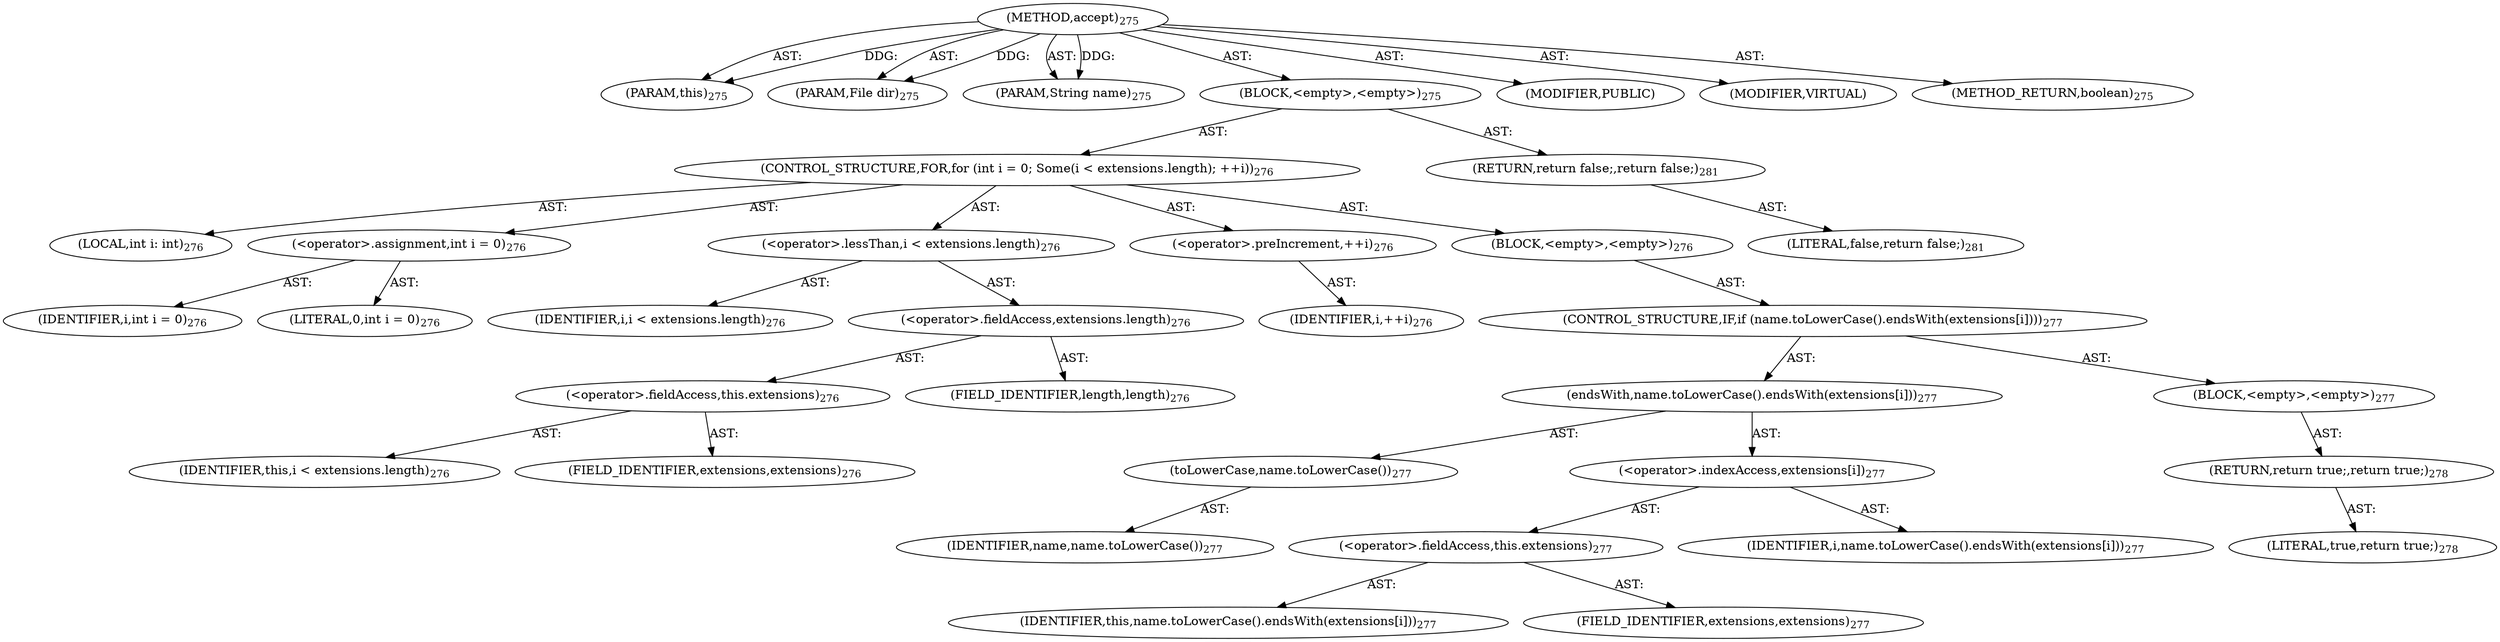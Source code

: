 digraph "accept" {  
"111669149703" [label = <(METHOD,accept)<SUB>275</SUB>> ]
"115964117002" [label = <(PARAM,this)<SUB>275</SUB>> ]
"115964117003" [label = <(PARAM,File dir)<SUB>275</SUB>> ]
"115964117004" [label = <(PARAM,String name)<SUB>275</SUB>> ]
"25769803813" [label = <(BLOCK,&lt;empty&gt;,&lt;empty&gt;)<SUB>275</SUB>> ]
"47244640283" [label = <(CONTROL_STRUCTURE,FOR,for (int i = 0; Some(i &lt; extensions.length); ++i))<SUB>276</SUB>> ]
"94489280539" [label = <(LOCAL,int i: int)<SUB>276</SUB>> ]
"30064771228" [label = <(&lt;operator&gt;.assignment,int i = 0)<SUB>276</SUB>> ]
"68719476880" [label = <(IDENTIFIER,i,int i = 0)<SUB>276</SUB>> ]
"90194313264" [label = <(LITERAL,0,int i = 0)<SUB>276</SUB>> ]
"30064771229" [label = <(&lt;operator&gt;.lessThan,i &lt; extensions.length)<SUB>276</SUB>> ]
"68719476881" [label = <(IDENTIFIER,i,i &lt; extensions.length)<SUB>276</SUB>> ]
"30064771230" [label = <(&lt;operator&gt;.fieldAccess,extensions.length)<SUB>276</SUB>> ]
"30064771231" [label = <(&lt;operator&gt;.fieldAccess,this.extensions)<SUB>276</SUB>> ]
"68719476882" [label = <(IDENTIFIER,this,i &lt; extensions.length)<SUB>276</SUB>> ]
"55834574858" [label = <(FIELD_IDENTIFIER,extensions,extensions)<SUB>276</SUB>> ]
"55834574859" [label = <(FIELD_IDENTIFIER,length,length)<SUB>276</SUB>> ]
"30064771232" [label = <(&lt;operator&gt;.preIncrement,++i)<SUB>276</SUB>> ]
"68719476883" [label = <(IDENTIFIER,i,++i)<SUB>276</SUB>> ]
"25769803814" [label = <(BLOCK,&lt;empty&gt;,&lt;empty&gt;)<SUB>276</SUB>> ]
"47244640284" [label = <(CONTROL_STRUCTURE,IF,if (name.toLowerCase().endsWith(extensions[i])))<SUB>277</SUB>> ]
"30064771233" [label = <(endsWith,name.toLowerCase().endsWith(extensions[i]))<SUB>277</SUB>> ]
"30064771234" [label = <(toLowerCase,name.toLowerCase())<SUB>277</SUB>> ]
"68719476884" [label = <(IDENTIFIER,name,name.toLowerCase())<SUB>277</SUB>> ]
"30064771235" [label = <(&lt;operator&gt;.indexAccess,extensions[i])<SUB>277</SUB>> ]
"30064771236" [label = <(&lt;operator&gt;.fieldAccess,this.extensions)<SUB>277</SUB>> ]
"68719476885" [label = <(IDENTIFIER,this,name.toLowerCase().endsWith(extensions[i]))<SUB>277</SUB>> ]
"55834574860" [label = <(FIELD_IDENTIFIER,extensions,extensions)<SUB>277</SUB>> ]
"68719476886" [label = <(IDENTIFIER,i,name.toLowerCase().endsWith(extensions[i]))<SUB>277</SUB>> ]
"25769803815" [label = <(BLOCK,&lt;empty&gt;,&lt;empty&gt;)<SUB>277</SUB>> ]
"146028888076" [label = <(RETURN,return true;,return true;)<SUB>278</SUB>> ]
"90194313265" [label = <(LITERAL,true,return true;)<SUB>278</SUB>> ]
"146028888077" [label = <(RETURN,return false;,return false;)<SUB>281</SUB>> ]
"90194313266" [label = <(LITERAL,false,return false;)<SUB>281</SUB>> ]
"133143986190" [label = <(MODIFIER,PUBLIC)> ]
"133143986191" [label = <(MODIFIER,VIRTUAL)> ]
"128849018887" [label = <(METHOD_RETURN,boolean)<SUB>275</SUB>> ]
  "111669149703" -> "115964117002"  [ label = "AST: "] 
  "111669149703" -> "115964117003"  [ label = "AST: "] 
  "111669149703" -> "115964117004"  [ label = "AST: "] 
  "111669149703" -> "25769803813"  [ label = "AST: "] 
  "111669149703" -> "133143986190"  [ label = "AST: "] 
  "111669149703" -> "133143986191"  [ label = "AST: "] 
  "111669149703" -> "128849018887"  [ label = "AST: "] 
  "25769803813" -> "47244640283"  [ label = "AST: "] 
  "25769803813" -> "146028888077"  [ label = "AST: "] 
  "47244640283" -> "94489280539"  [ label = "AST: "] 
  "47244640283" -> "30064771228"  [ label = "AST: "] 
  "47244640283" -> "30064771229"  [ label = "AST: "] 
  "47244640283" -> "30064771232"  [ label = "AST: "] 
  "47244640283" -> "25769803814"  [ label = "AST: "] 
  "30064771228" -> "68719476880"  [ label = "AST: "] 
  "30064771228" -> "90194313264"  [ label = "AST: "] 
  "30064771229" -> "68719476881"  [ label = "AST: "] 
  "30064771229" -> "30064771230"  [ label = "AST: "] 
  "30064771230" -> "30064771231"  [ label = "AST: "] 
  "30064771230" -> "55834574859"  [ label = "AST: "] 
  "30064771231" -> "68719476882"  [ label = "AST: "] 
  "30064771231" -> "55834574858"  [ label = "AST: "] 
  "30064771232" -> "68719476883"  [ label = "AST: "] 
  "25769803814" -> "47244640284"  [ label = "AST: "] 
  "47244640284" -> "30064771233"  [ label = "AST: "] 
  "47244640284" -> "25769803815"  [ label = "AST: "] 
  "30064771233" -> "30064771234"  [ label = "AST: "] 
  "30064771233" -> "30064771235"  [ label = "AST: "] 
  "30064771234" -> "68719476884"  [ label = "AST: "] 
  "30064771235" -> "30064771236"  [ label = "AST: "] 
  "30064771235" -> "68719476886"  [ label = "AST: "] 
  "30064771236" -> "68719476885"  [ label = "AST: "] 
  "30064771236" -> "55834574860"  [ label = "AST: "] 
  "25769803815" -> "146028888076"  [ label = "AST: "] 
  "146028888076" -> "90194313265"  [ label = "AST: "] 
  "146028888077" -> "90194313266"  [ label = "AST: "] 
  "111669149703" -> "115964117002"  [ label = "DDG: "] 
  "111669149703" -> "115964117003"  [ label = "DDG: "] 
  "111669149703" -> "115964117004"  [ label = "DDG: "] 
}
